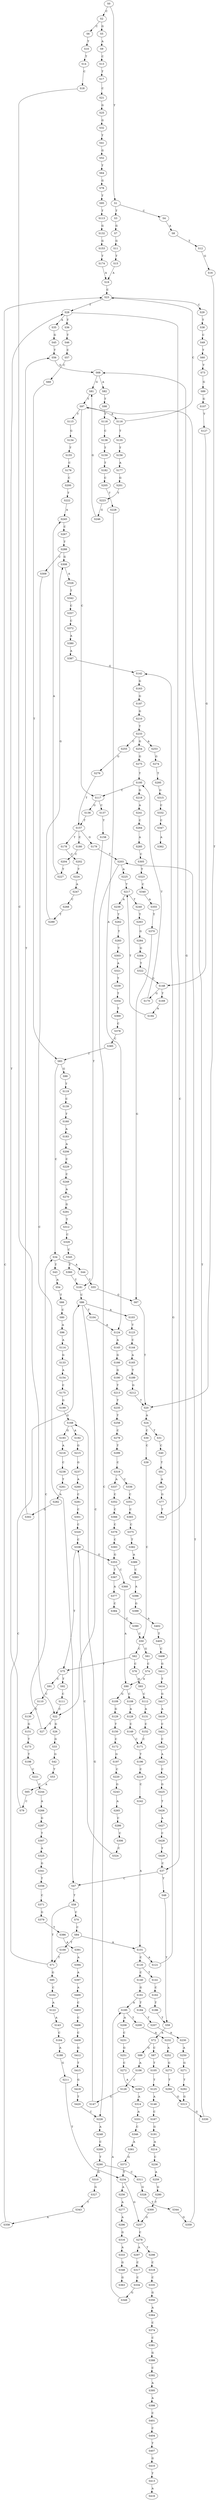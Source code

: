 strict digraph  {
	S0 -> S1 [ label = T ];
	S0 -> S2 [ label = C ];
	S1 -> S3 [ label = T ];
	S1 -> S4 [ label = C ];
	S2 -> S5 [ label = G ];
	S2 -> S6 [ label = C ];
	S3 -> S7 [ label = G ];
	S4 -> S8 [ label = A ];
	S5 -> S9 [ label = A ];
	S6 -> S10 [ label = T ];
	S7 -> S11 [ label = G ];
	S8 -> S12 [ label = T ];
	S9 -> S13 [ label = C ];
	S10 -> S14 [ label = T ];
	S11 -> S15 [ label = T ];
	S12 -> S16 [ label = G ];
	S13 -> S17 [ label = T ];
	S14 -> S18 [ label = C ];
	S15 -> S19 [ label = A ];
	S16 -> S20 [ label = T ];
	S17 -> S21 [ label = C ];
	S18 -> S22 [ label = C ];
	S19 -> S23 [ label = C ];
	S20 -> S24 [ label = A ];
	S21 -> S25 [ label = G ];
	S22 -> S26 [ label = G ];
	S22 -> S27 [ label = T ];
	S23 -> S28 [ label = T ];
	S23 -> S29 [ label = C ];
	S24 -> S30 [ label = C ];
	S24 -> S31 [ label = T ];
	S25 -> S32 [ label = G ];
	S26 -> S33 [ label = G ];
	S27 -> S34 [ label = C ];
	S28 -> S35 [ label = A ];
	S28 -> S36 [ label = T ];
	S28 -> S37 [ label = C ];
	S29 -> S38 [ label = T ];
	S30 -> S39 [ label = C ];
	S31 -> S40 [ label = C ];
	S32 -> S41 [ label = T ];
	S33 -> S42 [ label = G ];
	S34 -> S43 [ label = T ];
	S34 -> S44 [ label = A ];
	S35 -> S45 [ label = G ];
	S36 -> S46 [ label = T ];
	S37 -> S47 [ label = C ];
	S37 -> S48 [ label = T ];
	S38 -> S49 [ label = C ];
	S39 -> S50 [ label = C ];
	S40 -> S51 [ label = T ];
	S41 -> S52 [ label = G ];
	S42 -> S53 [ label = T ];
	S43 -> S54 [ label = A ];
	S44 -> S55 [ label = T ];
	S45 -> S56 [ label = T ];
	S46 -> S57 [ label = C ];
	S47 -> S58 [ label = T ];
	S48 -> S59 [ label = T ];
	S49 -> S60 [ label = T ];
	S50 -> S61 [ label = G ];
	S50 -> S62 [ label = C ];
	S51 -> S63 [ label = A ];
	S52 -> S64 [ label = T ];
	S53 -> S65 [ label = A ];
	S54 -> S66 [ label = T ];
	S55 -> S67 [ label = G ];
	S56 -> S68 [ label = G ];
	S57 -> S69 [ label = C ];
	S58 -> S70 [ label = C ];
	S58 -> S71 [ label = T ];
	S59 -> S72 [ label = A ];
	S60 -> S73 [ label = T ];
	S61 -> S74 [ label = C ];
	S62 -> S75 [ label = T ];
	S62 -> S76 [ label = C ];
	S63 -> S77 [ label = G ];
	S64 -> S78 [ label = G ];
	S65 -> S79 [ label = C ];
	S66 -> S80 [ label = C ];
	S67 -> S20 [ label = T ];
	S68 -> S81 [ label = G ];
	S68 -> S82 [ label = A ];
	S69 -> S83 [ label = T ];
	S70 -> S84 [ label = C ];
	S71 -> S85 [ label = G ];
	S71 -> S86 [ label = C ];
	S72 -> S87 [ label = C ];
	S72 -> S88 [ label = G ];
	S73 -> S89 [ label = G ];
	S74 -> S90 [ label = A ];
	S75 -> S91 [ label = C ];
	S75 -> S92 [ label = T ];
	S76 -> S93 [ label = A ];
	S77 -> S94 [ label = T ];
	S78 -> S95 [ label = T ];
	S79 -> S28 [ label = T ];
	S80 -> S96 [ label = A ];
	S81 -> S97 [ label = T ];
	S82 -> S98 [ label = T ];
	S83 -> S99 [ label = G ];
	S83 -> S34 [ label = C ];
	S84 -> S100 [ label = T ];
	S84 -> S101 [ label = A ];
	S85 -> S102 [ label = C ];
	S86 -> S103 [ label = A ];
	S86 -> S22 [ label = C ];
	S86 -> S104 [ label = T ];
	S87 -> S105 [ label = T ];
	S88 -> S106 [ label = A ];
	S89 -> S107 [ label = G ];
	S90 -> S108 [ label = C ];
	S90 -> S109 [ label = G ];
	S91 -> S110 [ label = C ];
	S92 -> S111 [ label = C ];
	S93 -> S112 [ label = C ];
	S94 -> S68 [ label = G ];
	S95 -> S113 [ label = T ];
	S96 -> S114 [ label = A ];
	S97 -> S115 [ label = T ];
	S97 -> S116 [ label = A ];
	S97 -> S117 [ label = C ];
	S98 -> S118 [ label = T ];
	S99 -> S119 [ label = T ];
	S100 -> S71 [ label = T ];
	S101 -> S120 [ label = C ];
	S101 -> S121 [ label = A ];
	S102 -> S122 [ label = A ];
	S103 -> S123 [ label = T ];
	S104 -> S124 [ label = A ];
	S105 -> S125 [ label = T ];
	S106 -> S126 [ label = C ];
	S107 -> S127 [ label = T ];
	S108 -> S128 [ label = A ];
	S109 -> S129 [ label = G ];
	S110 -> S130 [ label = G ];
	S111 -> S22 [ label = C ];
	S112 -> S131 [ label = A ];
	S113 -> S132 [ label = G ];
	S114 -> S133 [ label = G ];
	S115 -> S134 [ label = G ];
	S116 -> S23 [ label = C ];
	S116 -> S135 [ label = T ];
	S117 -> S136 [ label = G ];
	S117 -> S137 [ label = C ];
	S118 -> S138 [ label = C ];
	S119 -> S139 [ label = C ];
	S120 -> S140 [ label = C ];
	S120 -> S141 [ label = T ];
	S121 -> S142 [ label = G ];
	S122 -> S143 [ label = A ];
	S123 -> S144 [ label = C ];
	S124 -> S145 [ label = A ];
	S125 -> S146 [ label = A ];
	S126 -> S147 [ label = G ];
	S127 -> S148 [ label = G ];
	S128 -> S149 [ label = C ];
	S129 -> S150 [ label = T ];
	S130 -> S151 [ label = G ];
	S131 -> S152 [ label = C ];
	S132 -> S153 [ label = G ];
	S133 -> S154 [ label = A ];
	S134 -> S155 [ label = T ];
	S135 -> S156 [ label = T ];
	S136 -> S157 [ label = T ];
	S137 -> S158 [ label = T ];
	S138 -> S159 [ label = T ];
	S139 -> S160 [ label = T ];
	S140 -> S161 [ label = G ];
	S141 -> S162 [ label = C ];
	S142 -> S163 [ label = G ];
	S143 -> S164 [ label = C ];
	S144 -> S165 [ label = A ];
	S145 -> S166 [ label = G ];
	S146 -> S167 [ label = C ];
	S147 -> S168 [ label = G ];
	S148 -> S169 [ label = T ];
	S148 -> S170 [ label = G ];
	S149 -> S171 [ label = C ];
	S150 -> S172 [ label = C ];
	S151 -> S173 [ label = T ];
	S152 -> S171 [ label = C ];
	S153 -> S174 [ label = T ];
	S154 -> S175 [ label = C ];
	S155 -> S176 [ label = C ];
	S156 -> S177 [ label = A ];
	S157 -> S178 [ label = T ];
	S157 -> S179 [ label = G ];
	S157 -> S180 [ label = C ];
	S158 -> S181 [ label = T ];
	S159 -> S182 [ label = T ];
	S160 -> S183 [ label = A ];
	S161 -> S184 [ label = T ];
	S161 -> S185 [ label = A ];
	S162 -> S186 [ label = T ];
	S163 -> S187 [ label = G ];
	S164 -> S188 [ label = A ];
	S165 -> S189 [ label = T ];
	S166 -> S190 [ label = G ];
	S167 -> S191 [ label = G ];
	S168 -> S192 [ label = A ];
	S168 -> S193 [ label = G ];
	S169 -> S194 [ label = A ];
	S170 -> S195 [ label = T ];
	S171 -> S196 [ label = T ];
	S172 -> S197 [ label = G ];
	S173 -> S198 [ label = T ];
	S174 -> S19 [ label = A ];
	S175 -> S199 [ label = G ];
	S176 -> S200 [ label = C ];
	S177 -> S201 [ label = G ];
	S178 -> S202 [ label = C ];
	S179 -> S203 [ label = T ];
	S180 -> S204 [ label = C ];
	S181 -> S86 [ label = C ];
	S182 -> S205 [ label = C ];
	S183 -> S206 [ label = A ];
	S184 -> S207 [ label = T ];
	S185 -> S208 [ label = A ];
	S185 -> S209 [ label = T ];
	S186 -> S59 [ label = T ];
	S187 -> S210 [ label = G ];
	S188 -> S211 [ label = G ];
	S189 -> S212 [ label = G ];
	S190 -> S213 [ label = T ];
	S191 -> S214 [ label = A ];
	S192 -> S215 [ label = G ];
	S193 -> S216 [ label = A ];
	S194 -> S217 [ label = T ];
	S195 -> S218 [ label = G ];
	S195 -> S117 [ label = C ];
	S196 -> S219 [ label = C ];
	S197 -> S220 [ label = C ];
	S198 -> S221 [ label = C ];
	S199 -> S168 [ label = G ];
	S200 -> S222 [ label = T ];
	S201 -> S223 [ label = T ];
	S202 -> S224 [ label = T ];
	S203 -> S225 [ label = A ];
	S203 -> S226 [ label = C ];
	S204 -> S227 [ label = T ];
	S205 -> S228 [ label = T ];
	S206 -> S229 [ label = C ];
	S207 -> S230 [ label = A ];
	S208 -> S231 [ label = C ];
	S209 -> S232 [ label = A ];
	S210 -> S233 [ label = T ];
	S211 -> S234 [ label = T ];
	S212 -> S20 [ label = T ];
	S213 -> S235 [ label = T ];
	S214 -> S236 [ label = C ];
	S215 -> S237 [ label = G ];
	S216 -> S238 [ label = C ];
	S217 -> S239 [ label = A ];
	S217 -> S240 [ label = T ];
	S218 -> S241 [ label = A ];
	S219 -> S242 [ label = C ];
	S220 -> S243 [ label = G ];
	S221 -> S244 [ label = C ];
	S222 -> S245 [ label = A ];
	S223 -> S246 [ label = G ];
	S224 -> S247 [ label = A ];
	S225 -> S217 [ label = T ];
	S226 -> S248 [ label = A ];
	S227 -> S245 [ label = A ];
	S228 -> S124 [ label = A ];
	S229 -> S249 [ label = C ];
	S230 -> S250 [ label = A ];
	S231 -> S251 [ label = G ];
	S232 -> S252 [ label = A ];
	S233 -> S253 [ label = A ];
	S233 -> S254 [ label = G ];
	S233 -> S255 [ label = C ];
	S234 -> S256 [ label = A ];
	S234 -> S257 [ label = G ];
	S235 -> S258 [ label = T ];
	S236 -> S259 [ label = A ];
	S237 -> S260 [ label = A ];
	S238 -> S261 [ label = T ];
	S239 -> S262 [ label = T ];
	S240 -> S263 [ label = T ];
	S241 -> S264 [ label = C ];
	S242 -> S101 [ label = A ];
	S243 -> S265 [ label = A ];
	S244 -> S266 [ label = A ];
	S245 -> S267 [ label = C ];
	S246 -> S81 [ label = G ];
	S247 -> S268 [ label = C ];
	S248 -> S269 [ label = C ];
	S249 -> S270 [ label = A ];
	S250 -> S271 [ label = G ];
	S251 -> S272 [ label = C ];
	S252 -> S273 [ label = G ];
	S253 -> S274 [ label = G ];
	S254 -> S275 [ label = G ];
	S255 -> S276 [ label = G ];
	S256 -> S277 [ label = A ];
	S257 -> S278 [ label = C ];
	S258 -> S279 [ label = C ];
	S259 -> S280 [ label = G ];
	S260 -> S281 [ label = C ];
	S261 -> S282 [ label = A ];
	S262 -> S283 [ label = T ];
	S263 -> S284 [ label = G ];
	S264 -> S285 [ label = A ];
	S265 -> S286 [ label = C ];
	S266 -> S287 [ label = G ];
	S267 -> S288 [ label = T ];
	S268 -> S289 [ label = T ];
	S269 -> S290 [ label = T ];
	S270 -> S291 [ label = G ];
	S271 -> S292 [ label = T ];
	S272 -> S293 [ label = A ];
	S273 -> S294 [ label = T ];
	S274 -> S295 [ label = T ];
	S275 -> S195 [ label = T ];
	S276 -> S157 [ label = T ];
	S277 -> S296 [ label = A ];
	S278 -> S297 [ label = A ];
	S278 -> S298 [ label = T ];
	S279 -> S299 [ label = T ];
	S280 -> S300 [ label = T ];
	S281 -> S301 [ label = C ];
	S282 -> S302 [ label = G ];
	S283 -> S303 [ label = T ];
	S284 -> S304 [ label = G ];
	S285 -> S305 [ label = C ];
	S286 -> S306 [ label = C ];
	S287 -> S307 [ label = T ];
	S288 -> S308 [ label = G ];
	S288 -> S309 [ label = C ];
	S289 -> S308 [ label = G ];
	S290 -> S310 [ label = G ];
	S290 -> S311 [ label = C ];
	S291 -> S312 [ label = T ];
	S292 -> S313 [ label = G ];
	S293 -> S314 [ label = A ];
	S294 -> S313 [ label = G ];
	S295 -> S315 [ label = G ];
	S296 -> S316 [ label = G ];
	S297 -> S317 [ label = C ];
	S298 -> S318 [ label = C ];
	S299 -> S319 [ label = C ];
	S300 -> S257 [ label = G ];
	S301 -> S320 [ label = C ];
	S302 -> S56 [ label = T ];
	S303 -> S321 [ label = A ];
	S304 -> S322 [ label = T ];
	S305 -> S323 [ label = T ];
	S306 -> S324 [ label = C ];
	S307 -> S325 [ label = A ];
	S308 -> S326 [ label = A ];
	S309 -> S47 [ label = C ];
	S310 -> S327 [ label = G ];
	S311 -> S328 [ label = G ];
	S312 -> S329 [ label = C ];
	S313 -> S330 [ label = G ];
	S314 -> S331 [ label = A ];
	S315 -> S332 [ label = C ];
	S316 -> S333 [ label = A ];
	S317 -> S334 [ label = C ];
	S318 -> S335 [ label = C ];
	S319 -> S336 [ label = C ];
	S319 -> S337 [ label = A ];
	S320 -> S338 [ label = C ];
	S321 -> S339 [ label = T ];
	S322 -> S148 [ label = G ];
	S323 -> S340 [ label = C ];
	S324 -> S338 [ label = C ];
	S325 -> S341 [ label = G ];
	S326 -> S342 [ label = T ];
	S327 -> S343 [ label = T ];
	S328 -> S344 [ label = T ];
	S329 -> S345 [ label = C ];
	S330 -> S97 [ label = T ];
	S331 -> S346 [ label = C ];
	S332 -> S347 [ label = C ];
	S333 -> S348 [ label = G ];
	S334 -> S349 [ label = G ];
	S335 -> S350 [ label = G ];
	S336 -> S351 [ label = C ];
	S337 -> S352 [ label = C ];
	S338 -> S75 [ label = T ];
	S338 -> S353 [ label = G ];
	S339 -> S354 [ label = T ];
	S340 -> S355 [ label = A ];
	S341 -> S356 [ label = T ];
	S342 -> S357 [ label = C ];
	S343 -> S358 [ label = A ];
	S344 -> S359 [ label = G ];
	S345 -> S360 [ label = T ];
	S346 -> S361 [ label = A ];
	S347 -> S362 [ label = A ];
	S348 -> S363 [ label = G ];
	S349 -> S185 [ label = A ];
	S350 -> S364 [ label = A ];
	S351 -> S365 [ label = C ];
	S352 -> S366 [ label = C ];
	S353 -> S367 [ label = T ];
	S353 -> S368 [ label = C ];
	S354 -> S369 [ label = T ];
	S355 -> S370 [ label = T ];
	S356 -> S371 [ label = C ];
	S357 -> S372 [ label = C ];
	S358 -> S23 [ label = C ];
	S359 -> S203 [ label = T ];
	S360 -> S181 [ label = T ];
	S361 -> S373 [ label = G ];
	S364 -> S374 [ label = C ];
	S365 -> S375 [ label = C ];
	S366 -> S376 [ label = C ];
	S367 -> S377 [ label = A ];
	S368 -> S90 [ label = A ];
	S369 -> S378 [ label = C ];
	S370 -> S67 [ label = G ];
	S371 -> S379 [ label = G ];
	S372 -> S380 [ label = A ];
	S373 -> S234 [ label = T ];
	S374 -> S381 [ label = C ];
	S375 -> S382 [ label = T ];
	S376 -> S383 [ label = C ];
	S377 -> S384 [ label = C ];
	S378 -> S385 [ label = C ];
	S379 -> S386 [ label = T ];
	S380 -> S387 [ label = A ];
	S381 -> S388 [ label = G ];
	S382 -> S389 [ label = A ];
	S383 -> S353 [ label = G ];
	S384 -> S390 [ label = C ];
	S385 -> S83 [ label = T ];
	S386 -> S391 [ label = A ];
	S387 -> S142 [ label = G ];
	S388 -> S392 [ label = C ];
	S389 -> S393 [ label = C ];
	S390 -> S50 [ label = C ];
	S391 -> S394 [ label = A ];
	S392 -> S395 [ label = A ];
	S393 -> S396 [ label = A ];
	S394 -> S397 [ label = A ];
	S395 -> S398 [ label = A ];
	S396 -> S399 [ label = G ];
	S397 -> S400 [ label = A ];
	S398 -> S401 [ label = C ];
	S399 -> S402 [ label = A ];
	S400 -> S403 [ label = C ];
	S401 -> S404 [ label = C ];
	S402 -> S405 [ label = T ];
	S403 -> S406 [ label = C ];
	S404 -> S407 [ label = T ];
	S405 -> S408 [ label = C ];
	S406 -> S409 [ label = C ];
	S407 -> S410 [ label = G ];
	S408 -> S411 [ label = G ];
	S409 -> S412 [ label = G ];
	S410 -> S413 [ label = T ];
	S411 -> S414 [ label = T ];
	S412 -> S415 [ label = T ];
	S413 -> S416 [ label = A ];
	S414 -> S417 [ label = G ];
	S415 -> S418 [ label = G ];
	S417 -> S419 [ label = A ];
	S418 -> S420 [ label = T ];
	S419 -> S421 [ label = C ];
	S420 -> S226 [ label = C ];
	S421 -> S422 [ label = C ];
	S422 -> S423 [ label = A ];
	S423 -> S424 [ label = C ];
	S424 -> S425 [ label = G ];
	S425 -> S426 [ label = T ];
	S426 -> S427 [ label = A ];
	S427 -> S428 [ label = C ];
	S428 -> S429 [ label = T ];
	S429 -> S37 [ label = C ];
}
